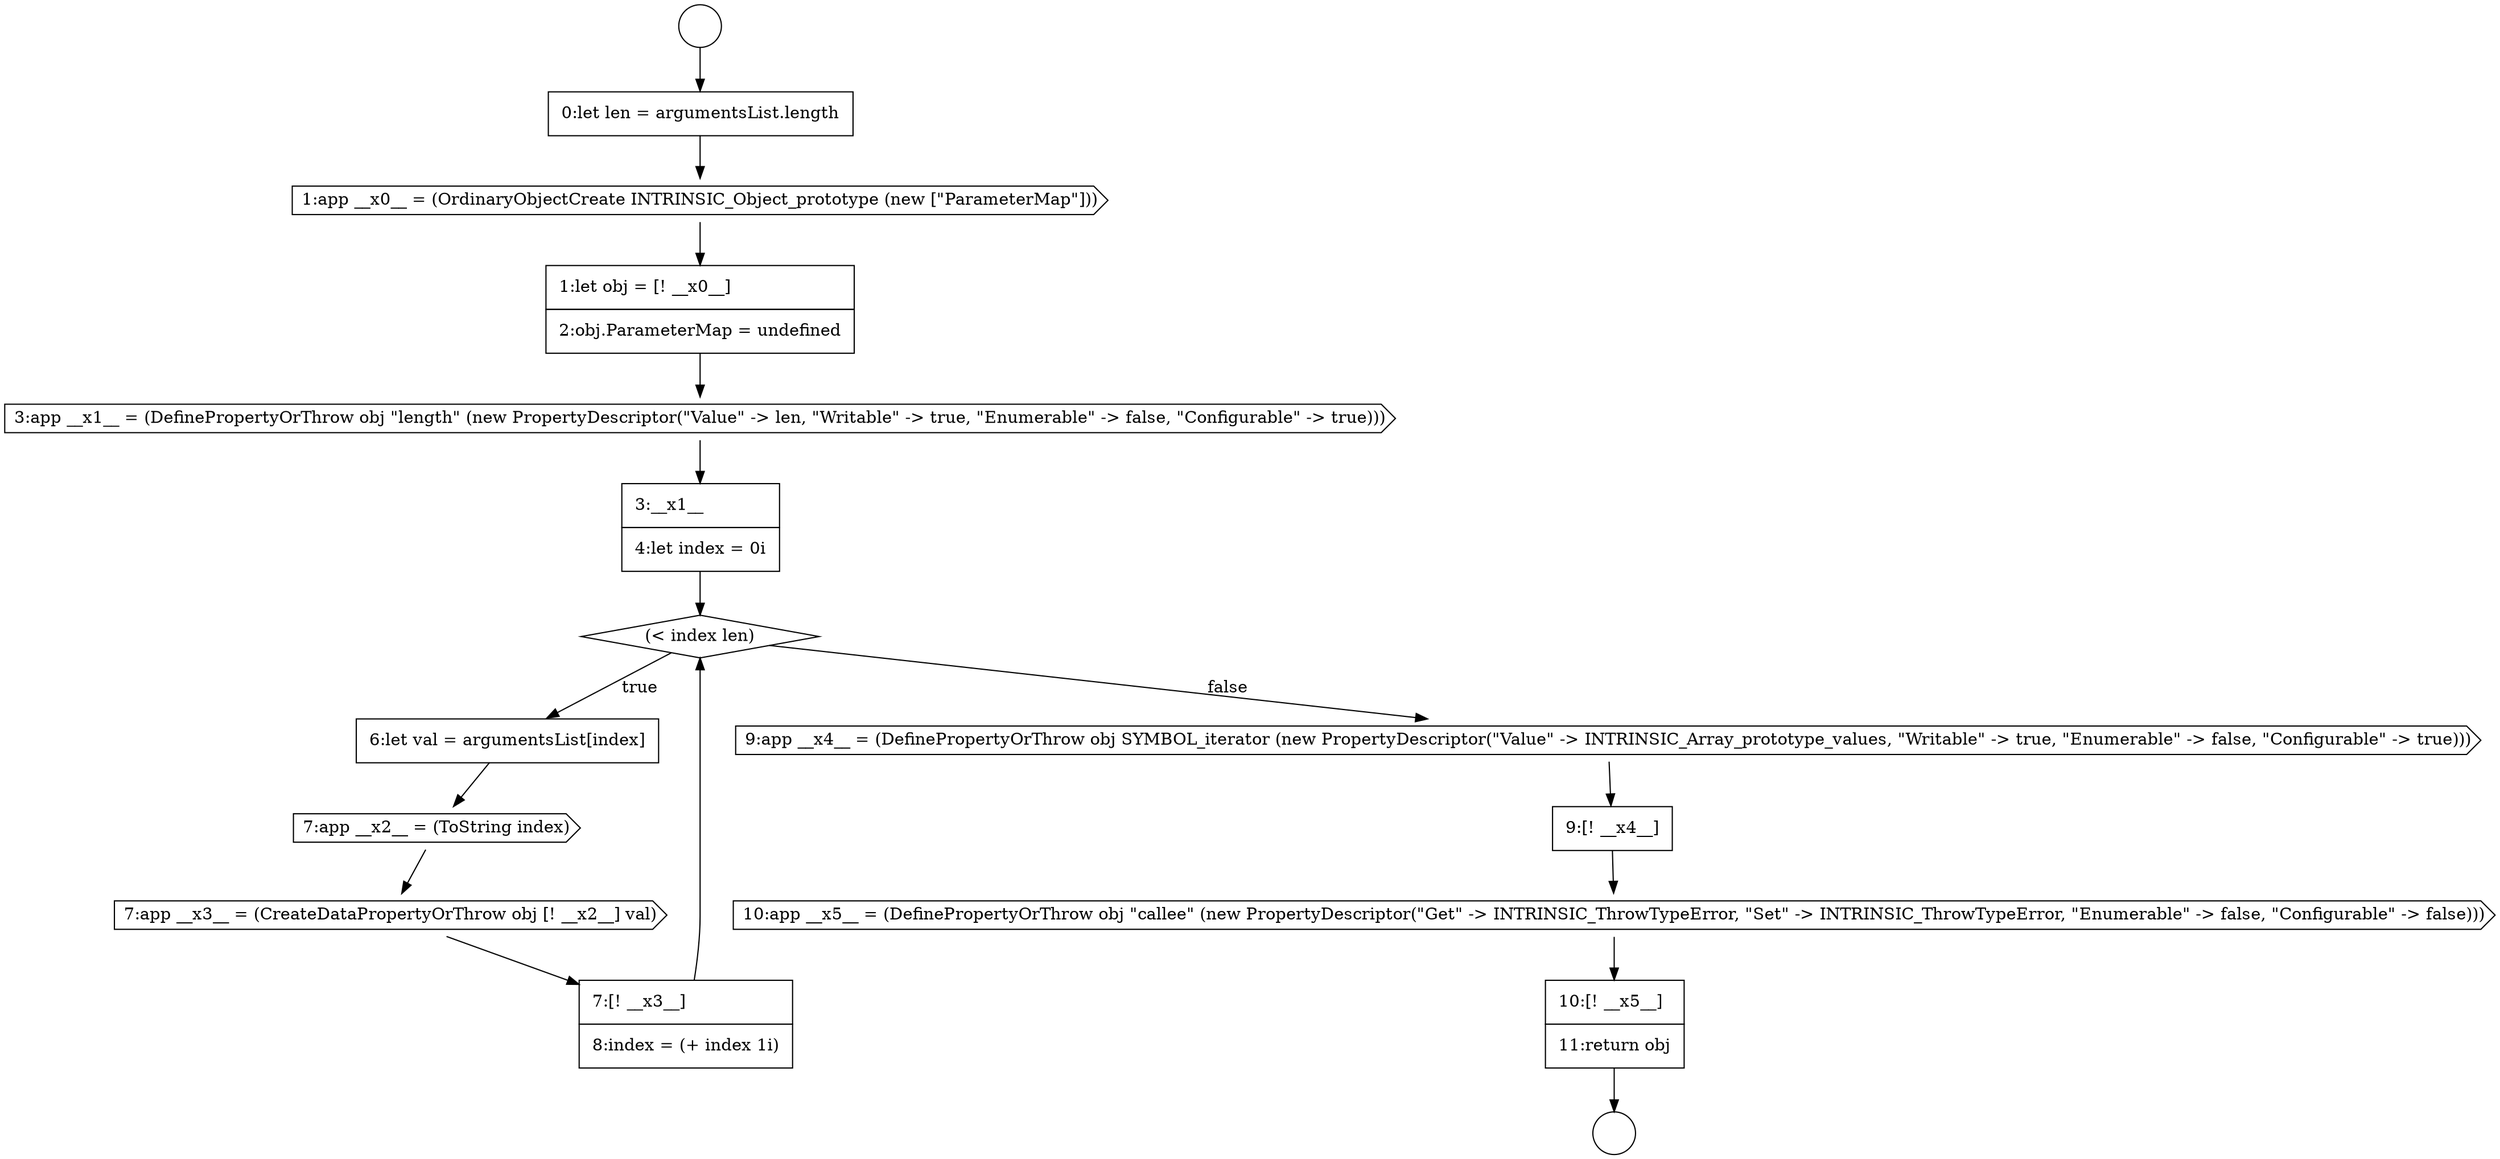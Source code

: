 digraph {
  node2822 [shape=circle label=" " color="black" fillcolor="white" style=filled]
  node2825 [shape=none, margin=0, label=<<font color="black">
    <table border="0" cellborder="1" cellspacing="0" cellpadding="10">
      <tr><td align="left">1:let obj = [! __x0__]</td></tr>
      <tr><td align="left">2:obj.ParameterMap = undefined</td></tr>
    </table>
  </font>> color="black" fillcolor="white" style=filled]
  node2829 [shape=none, margin=0, label=<<font color="black">
    <table border="0" cellborder="1" cellspacing="0" cellpadding="10">
      <tr><td align="left">6:let val = argumentsList[index]</td></tr>
    </table>
  </font>> color="black" fillcolor="white" style=filled]
  node2833 [shape=cds, label=<<font color="black">9:app __x4__ = (DefinePropertyOrThrow obj SYMBOL_iterator (new PropertyDescriptor(&quot;Value&quot; -&gt; INTRINSIC_Array_prototype_values, &quot;Writable&quot; -&gt; true, &quot;Enumerable&quot; -&gt; false, &quot;Configurable&quot; -&gt; true)))</font>> color="black" fillcolor="white" style=filled]
  node2826 [shape=cds, label=<<font color="black">3:app __x1__ = (DefinePropertyOrThrow obj &quot;length&quot; (new PropertyDescriptor(&quot;Value&quot; -&gt; len, &quot;Writable&quot; -&gt; true, &quot;Enumerable&quot; -&gt; false, &quot;Configurable&quot; -&gt; true)))</font>> color="black" fillcolor="white" style=filled]
  node2830 [shape=cds, label=<<font color="black">7:app __x2__ = (ToString index)</font>> color="black" fillcolor="white" style=filled]
  node2836 [shape=none, margin=0, label=<<font color="black">
    <table border="0" cellborder="1" cellspacing="0" cellpadding="10">
      <tr><td align="left">10:[! __x5__]</td></tr>
      <tr><td align="left">11:return obj</td></tr>
    </table>
  </font>> color="black" fillcolor="white" style=filled]
  node2827 [shape=none, margin=0, label=<<font color="black">
    <table border="0" cellborder="1" cellspacing="0" cellpadding="10">
      <tr><td align="left">3:__x1__</td></tr>
      <tr><td align="left">4:let index = 0i</td></tr>
    </table>
  </font>> color="black" fillcolor="white" style=filled]
  node2824 [shape=cds, label=<<font color="black">1:app __x0__ = (OrdinaryObjectCreate INTRINSIC_Object_prototype (new [&quot;ParameterMap&quot;]))</font>> color="black" fillcolor="white" style=filled]
  node2835 [shape=cds, label=<<font color="black">10:app __x5__ = (DefinePropertyOrThrow obj &quot;callee&quot; (new PropertyDescriptor(&quot;Get&quot; -&gt; INTRINSIC_ThrowTypeError, &quot;Set&quot; -&gt; INTRINSIC_ThrowTypeError, &quot;Enumerable&quot; -&gt; false, &quot;Configurable&quot; -&gt; false)))</font>> color="black" fillcolor="white" style=filled]
  node2828 [shape=diamond, label=<<font color="black">(&lt; index len)</font>> color="black" fillcolor="white" style=filled]
  node2823 [shape=none, margin=0, label=<<font color="black">
    <table border="0" cellborder="1" cellspacing="0" cellpadding="10">
      <tr><td align="left">0:let len = argumentsList.length</td></tr>
    </table>
  </font>> color="black" fillcolor="white" style=filled]
  node2821 [shape=circle label=" " color="black" fillcolor="white" style=filled]
  node2831 [shape=cds, label=<<font color="black">7:app __x3__ = (CreateDataPropertyOrThrow obj [! __x2__] val)</font>> color="black" fillcolor="white" style=filled]
  node2832 [shape=none, margin=0, label=<<font color="black">
    <table border="0" cellborder="1" cellspacing="0" cellpadding="10">
      <tr><td align="left">7:[! __x3__]</td></tr>
      <tr><td align="left">8:index = (+ index 1i)</td></tr>
    </table>
  </font>> color="black" fillcolor="white" style=filled]
  node2834 [shape=none, margin=0, label=<<font color="black">
    <table border="0" cellborder="1" cellspacing="0" cellpadding="10">
      <tr><td align="left">9:[! __x4__]</td></tr>
    </table>
  </font>> color="black" fillcolor="white" style=filled]
  node2829 -> node2830 [ color="black"]
  node2830 -> node2831 [ color="black"]
  node2825 -> node2826 [ color="black"]
  node2827 -> node2828 [ color="black"]
  node2835 -> node2836 [ color="black"]
  node2833 -> node2834 [ color="black"]
  node2834 -> node2835 [ color="black"]
  node2836 -> node2822 [ color="black"]
  node2832 -> node2828 [ color="black"]
  node2824 -> node2825 [ color="black"]
  node2826 -> node2827 [ color="black"]
  node2823 -> node2824 [ color="black"]
  node2831 -> node2832 [ color="black"]
  node2828 -> node2829 [label=<<font color="black">true</font>> color="black"]
  node2828 -> node2833 [label=<<font color="black">false</font>> color="black"]
  node2821 -> node2823 [ color="black"]
}
